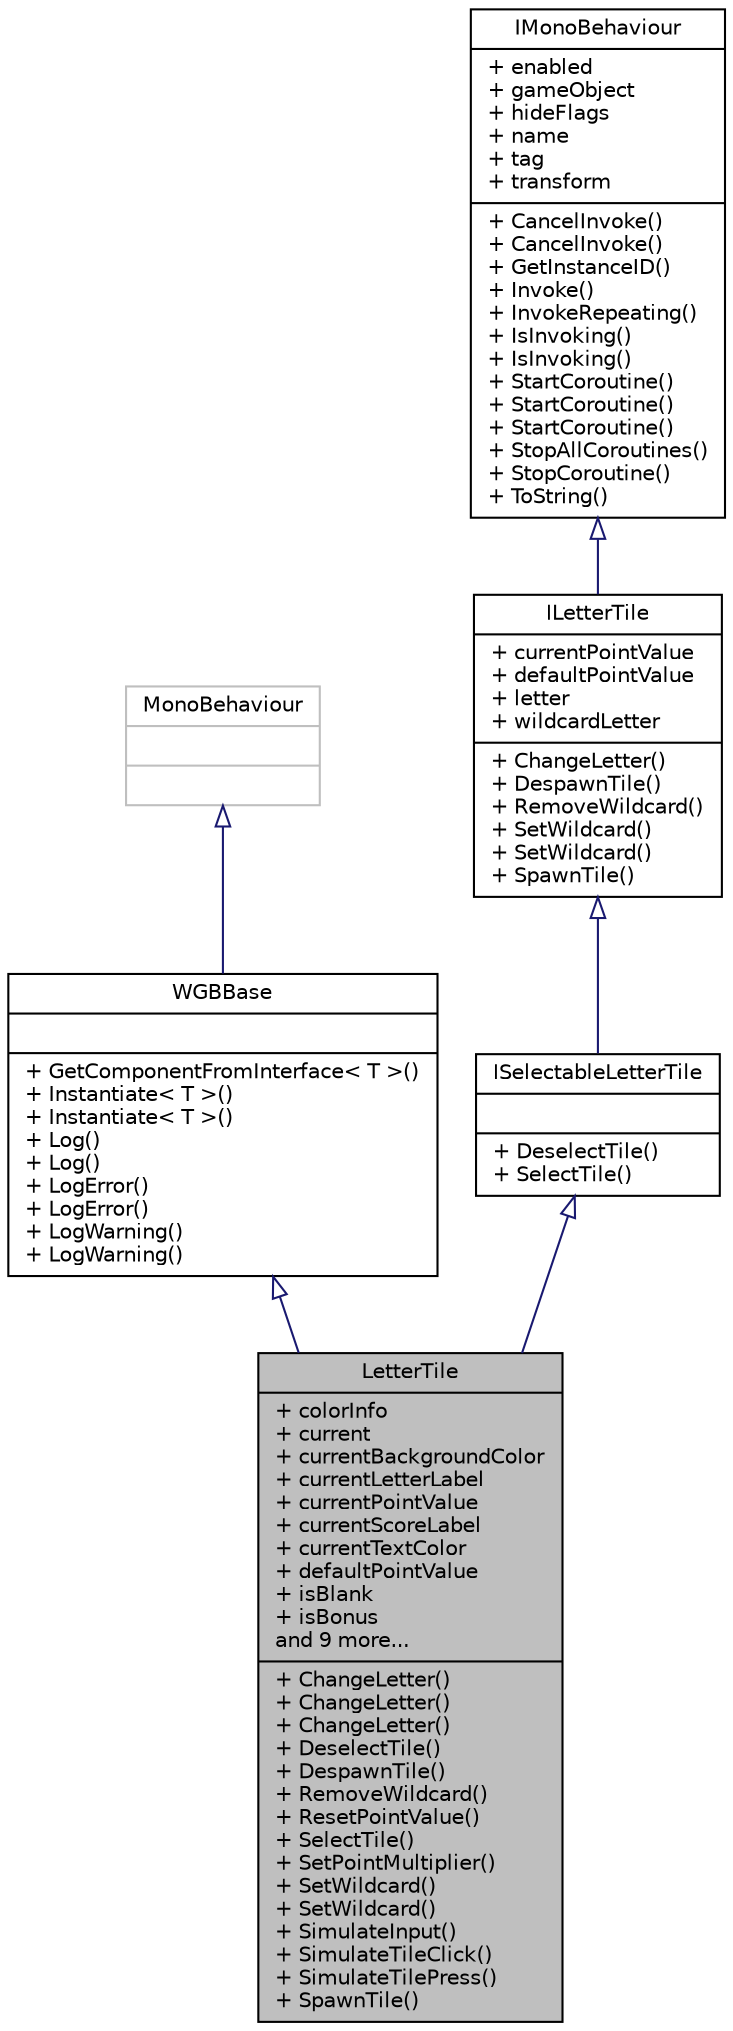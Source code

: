 digraph "LetterTile"
{
 // INTERACTIVE_SVG=YES
  bgcolor="transparent";
  edge [fontname="Helvetica",fontsize="10",labelfontname="Helvetica",labelfontsize="10"];
  node [fontname="Helvetica",fontsize="10",shape=record];
  Node1 [label="{LetterTile\n|+ colorInfo\l+ current\l+ currentBackgroundColor\l+ currentLetterLabel\l+ currentPointValue\l+ currentScoreLabel\l+ currentTextColor\l+ defaultPointValue\l+ isBlank\l+ isBonus\land 9 more...\l|+ ChangeLetter()\l+ ChangeLetter()\l+ ChangeLetter()\l+ DeselectTile()\l+ DespawnTile()\l+ RemoveWildcard()\l+ ResetPointValue()\l+ SelectTile()\l+ SetPointMultiplier()\l+ SetWildcard()\l+ SetWildcard()\l+ SimulateInput()\l+ SimulateTileClick()\l+ SimulateTilePress()\l+ SpawnTile()\l}",height=0.2,width=0.4,color="black", fillcolor="grey75", style="filled" fontcolor="black"];
  Node2 -> Node1 [dir="back",color="midnightblue",fontsize="10",style="solid",arrowtail="onormal",fontname="Helvetica"];
  Node2 [label="{WGBBase\n||+ GetComponentFromInterface\< T \>()\l+ Instantiate\< T \>()\l+ Instantiate\< T \>()\l+ Log()\l+ Log()\l+ LogError()\l+ LogError()\l+ LogWarning()\l+ LogWarning()\l}",height=0.2,width=0.4,color="black",URL="$class_thinksquirrel_software_1_1_word_game_builder_1_1_w_g_b_base.html",tooltip="The base class for all Word Game Builder components. "];
  Node3 -> Node2 [dir="back",color="midnightblue",fontsize="10",style="solid",arrowtail="onormal",fontname="Helvetica"];
  Node3 [label="{MonoBehaviour\n||}",height=0.2,width=0.4,color="grey75"];
  Node4 -> Node1 [dir="back",color="midnightblue",fontsize="10",style="solid",arrowtail="onormal",fontname="Helvetica"];
  Node4 [label="{ISelectableLetterTile\n||+ DeselectTile()\l+ SelectTile()\l}",height=0.2,width=0.4,color="black",URL="$interface_thinksquirrel_software_1_1_word_game_builder_1_1_object_model_1_1_i_selectable_letter_tile.html",tooltip="(Advanced) An interface defining a letter tile that can be selected and deselected. "];
  Node5 -> Node4 [dir="back",color="midnightblue",fontsize="10",style="solid",arrowtail="onormal",fontname="Helvetica"];
  Node5 [label="{ILetterTile\n|+ currentPointValue\l+ defaultPointValue\l+ letter\l+ wildcardLetter\l|+ ChangeLetter()\l+ DespawnTile()\l+ RemoveWildcard()\l+ SetWildcard()\l+ SetWildcard()\l+ SpawnTile()\l}",height=0.2,width=0.4,color="black",URL="$interface_thinksquirrel_software_1_1_word_game_builder_1_1_object_model_1_1_i_letter_tile.html",tooltip="(Advanced) An interface defining a letter tile. Implementations must derive from MonoBehaviour in som..."];
  Node6 -> Node5 [dir="back",color="midnightblue",fontsize="10",style="solid",arrowtail="onormal",fontname="Helvetica"];
  Node6 [label="{IMonoBehaviour\n|+ enabled\l+ gameObject\l+ hideFlags\l+ name\l+ tag\l+ transform\l|+ CancelInvoke()\l+ CancelInvoke()\l+ GetInstanceID()\l+ Invoke()\l+ InvokeRepeating()\l+ IsInvoking()\l+ IsInvoking()\l+ StartCoroutine()\l+ StartCoroutine()\l+ StartCoroutine()\l+ StopAllCoroutines()\l+ StopCoroutine()\l+ ToString()\l}",height=0.2,width=0.4,color="black",URL="$interface_thinksquirrel_software_1_1_word_game_builder_1_1_object_model_1_1_i_mono_behaviour.html"];
}
